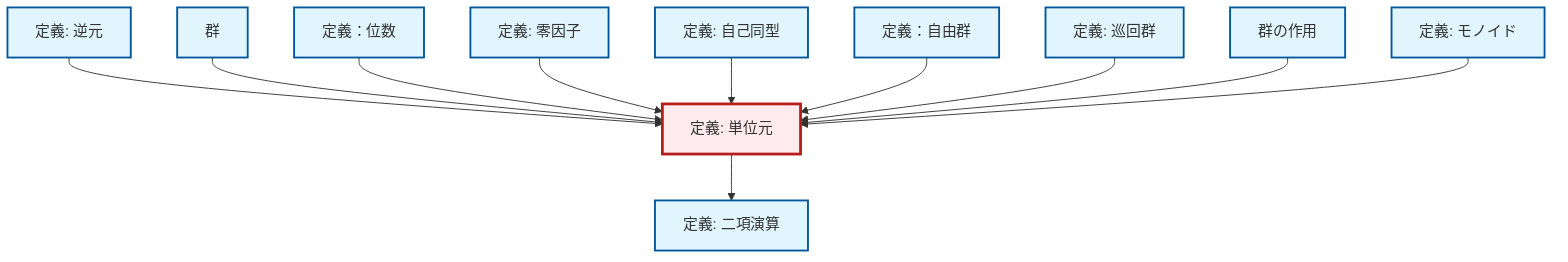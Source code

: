 graph TD
    classDef definition fill:#e1f5fe,stroke:#01579b,stroke-width:2px
    classDef theorem fill:#f3e5f5,stroke:#4a148c,stroke-width:2px
    classDef axiom fill:#fff3e0,stroke:#e65100,stroke-width:2px
    classDef example fill:#e8f5e9,stroke:#1b5e20,stroke-width:2px
    classDef current fill:#ffebee,stroke:#b71c1c,stroke-width:3px
    def-free-group["定義：自由群"]:::definition
    def-group["群"]:::definition
    def-monoid["定義: モノイド"]:::definition
    def-group-action["群の作用"]:::definition
    def-binary-operation["定義: 二項演算"]:::definition
    def-cyclic-group["定義: 巡回群"]:::definition
    def-inverse-element["定義: 逆元"]:::definition
    def-zero-divisor["定義: 零因子"]:::definition
    def-automorphism["定義: 自己同型"]:::definition
    def-order["定義：位数"]:::definition
    def-identity-element["定義: 単位元"]:::definition
    def-inverse-element --> def-identity-element
    def-group --> def-identity-element
    def-order --> def-identity-element
    def-zero-divisor --> def-identity-element
    def-automorphism --> def-identity-element
    def-free-group --> def-identity-element
    def-identity-element --> def-binary-operation
    def-cyclic-group --> def-identity-element
    def-group-action --> def-identity-element
    def-monoid --> def-identity-element
    class def-identity-element current